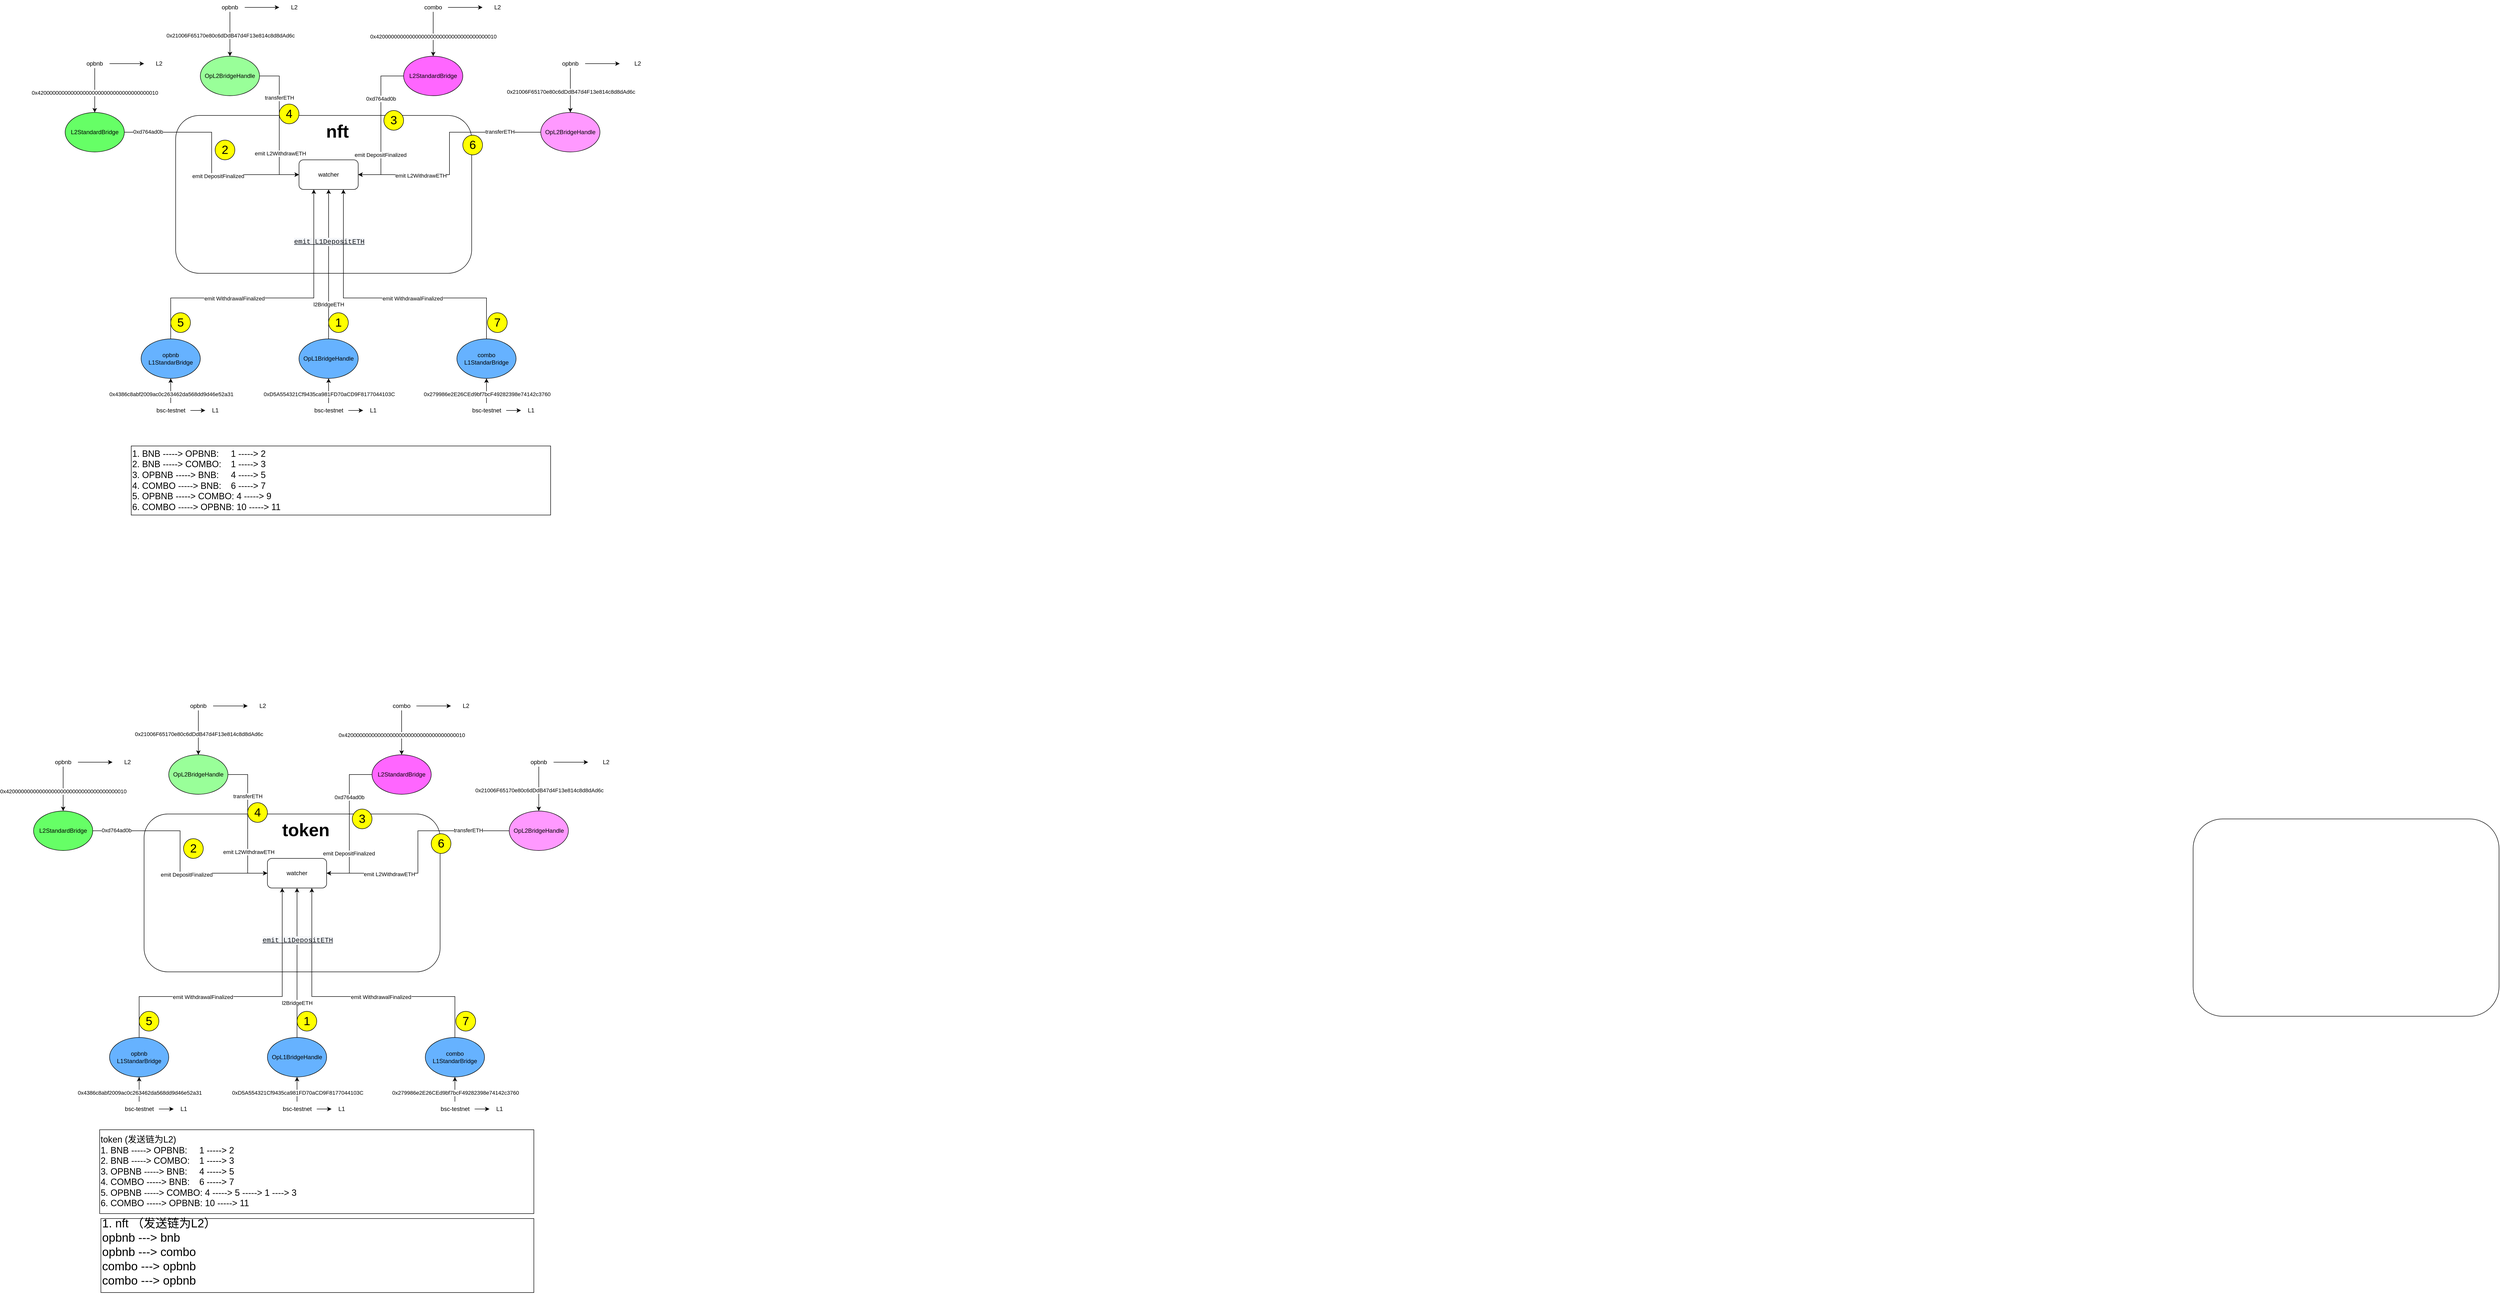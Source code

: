 <mxfile version="21.6.5" type="github">
  <diagram name="第 1 页" id="f3eELwjGRMlKZKbWPv26">
    <mxGraphModel dx="2545" dy="3239" grid="1" gridSize="10" guides="1" tooltips="1" connect="1" arrows="1" fold="1" page="1" pageScale="1" pageWidth="827" pageHeight="1169" math="0" shadow="0">
      <root>
        <mxCell id="0" />
        <mxCell id="1" parent="0" />
        <mxCell id="pk-ojsBTlAtSfRIy_kHM-14" value="" style="rounded=1;whiteSpace=wrap;html=1;" vertex="1" parent="1">
          <mxGeometry x="90" y="160" width="600" height="320" as="geometry" />
        </mxCell>
        <mxCell id="OqEn6Bp5OOVwul3_3c2a-1" value="" style="rounded=1;whiteSpace=wrap;html=1;" parent="1" vertex="1">
          <mxGeometry x="4243" y="170" width="620" height="400" as="geometry" />
        </mxCell>
        <mxCell id="OqEn6Bp5OOVwul3_3c2a-2" value="&lt;b&gt;&lt;font style=&quot;font-size: 36px;&quot;&gt;token&lt;/font&gt;&lt;/b&gt;" style="text;strokeColor=none;align=center;fillColor=none;html=1;verticalAlign=middle;whiteSpace=wrap;rounded=0;" parent="1" vertex="1">
          <mxGeometry x="350" y="177" width="136" height="30" as="geometry" />
        </mxCell>
        <mxCell id="zGB-KyBMR6gN5TqXfp-W-48" style="edgeStyle=orthogonalEdgeStyle;rounded=0;orthogonalLoop=1;jettySize=auto;html=1;exitX=1;exitY=0.5;exitDx=0;exitDy=0;entryX=0;entryY=0.5;entryDx=0;entryDy=0;" parent="1" source="zGB-KyBMR6gN5TqXfp-W-41" target="OqEn6Bp5OOVwul3_3c2a-4" edge="1">
          <mxGeometry relative="1" as="geometry" />
        </mxCell>
        <mxCell id="zGB-KyBMR6gN5TqXfp-W-49" value="0xd764ad0b" style="edgeLabel;html=1;align=center;verticalAlign=middle;resizable=0;points=[];" parent="zGB-KyBMR6gN5TqXfp-W-48" vertex="1" connectable="0">
          <mxGeometry x="-0.783" y="1" relative="1" as="geometry">
            <mxPoint as="offset" />
          </mxGeometry>
        </mxCell>
        <mxCell id="zGB-KyBMR6gN5TqXfp-W-50" value="emit DepositFinalized" style="edgeLabel;html=1;align=center;verticalAlign=middle;resizable=0;points=[];" parent="zGB-KyBMR6gN5TqXfp-W-48" vertex="1" connectable="0">
          <mxGeometry x="0.254" y="-3" relative="1" as="geometry">
            <mxPoint as="offset" />
          </mxGeometry>
        </mxCell>
        <mxCell id="OqEn6Bp5OOVwul3_3c2a-4" value="watcher" style="rounded=1;whiteSpace=wrap;html=1;" parent="1" vertex="1">
          <mxGeometry x="340" y="250" width="120" height="60" as="geometry" />
        </mxCell>
        <mxCell id="OqEn6Bp5OOVwul3_3c2a-11" style="edgeStyle=orthogonalEdgeStyle;rounded=0;orthogonalLoop=1;jettySize=auto;html=1;entryX=0;entryY=0.5;entryDx=0;entryDy=0;" parent="1" source="OqEn6Bp5OOVwul3_3c2a-5" target="OqEn6Bp5OOVwul3_3c2a-4" edge="1">
          <mxGeometry relative="1" as="geometry" />
        </mxCell>
        <mxCell id="OqEn6Bp5OOVwul3_3c2a-12" value="transferETH" style="edgeLabel;html=1;align=center;verticalAlign=middle;resizable=0;points=[];" parent="OqEn6Bp5OOVwul3_3c2a-11" vertex="1" connectable="0">
          <mxGeometry x="-0.402" relative="1" as="geometry">
            <mxPoint as="offset" />
          </mxGeometry>
        </mxCell>
        <mxCell id="OqEn6Bp5OOVwul3_3c2a-13" value="emit L2WithdrawETH" style="edgeLabel;html=1;align=center;verticalAlign=middle;resizable=0;points=[];" parent="OqEn6Bp5OOVwul3_3c2a-11" vertex="1" connectable="0">
          <mxGeometry x="0.402" y="2" relative="1" as="geometry">
            <mxPoint as="offset" />
          </mxGeometry>
        </mxCell>
        <mxCell id="OqEn6Bp5OOVwul3_3c2a-5" value="OpL2BridgeHandle" style="ellipse;whiteSpace=wrap;html=1;fillColor=#99FF99;" parent="1" vertex="1">
          <mxGeometry x="140" y="40" width="120" height="80" as="geometry" />
        </mxCell>
        <mxCell id="OqEn6Bp5OOVwul3_3c2a-6" value="" style="endArrow=classic;html=1;rounded=0;entryX=0.5;entryY=0;entryDx=0;entryDy=0;" parent="1" target="OqEn6Bp5OOVwul3_3c2a-5" edge="1">
          <mxGeometry width="50" height="50" relative="1" as="geometry">
            <mxPoint x="200" y="-50" as="sourcePoint" />
            <mxPoint x="220" y="-30" as="targetPoint" />
          </mxGeometry>
        </mxCell>
        <mxCell id="OqEn6Bp5OOVwul3_3c2a-8" value="0x21006F65170e80c6dDdB47d4F13e814c8d8dAd6c" style="edgeLabel;html=1;align=center;verticalAlign=middle;resizable=0;points=[];" parent="OqEn6Bp5OOVwul3_3c2a-6" vertex="1" connectable="0">
          <mxGeometry x="0.067" y="1" relative="1" as="geometry">
            <mxPoint as="offset" />
          </mxGeometry>
        </mxCell>
        <mxCell id="OqEn6Bp5OOVwul3_3c2a-14" style="edgeStyle=orthogonalEdgeStyle;rounded=0;orthogonalLoop=1;jettySize=auto;html=1;" parent="1" source="OqEn6Bp5OOVwul3_3c2a-7" edge="1">
          <mxGeometry relative="1" as="geometry">
            <mxPoint x="300" y="-59" as="targetPoint" />
          </mxGeometry>
        </mxCell>
        <mxCell id="OqEn6Bp5OOVwul3_3c2a-7" value="opbnb" style="text;strokeColor=none;align=center;fillColor=none;html=1;verticalAlign=middle;whiteSpace=wrap;rounded=0;" parent="1" vertex="1">
          <mxGeometry x="170" y="-74" width="60" height="30" as="geometry" />
        </mxCell>
        <mxCell id="OqEn6Bp5OOVwul3_3c2a-15" value="L2" style="text;html=1;align=center;verticalAlign=middle;resizable=0;points=[];autosize=1;strokeColor=none;fillColor=none;" parent="1" vertex="1">
          <mxGeometry x="310" y="-74" width="40" height="30" as="geometry" />
        </mxCell>
        <mxCell id="zGB-KyBMR6gN5TqXfp-W-7" value="L1" style="text;html=1;align=center;verticalAlign=middle;resizable=0;points=[];autosize=1;strokeColor=none;fillColor=none;" parent="1" vertex="1">
          <mxGeometry x="470" y="743" width="40" height="30" as="geometry" />
        </mxCell>
        <mxCell id="zGB-KyBMR6gN5TqXfp-W-18" style="edgeStyle=orthogonalEdgeStyle;rounded=0;orthogonalLoop=1;jettySize=auto;html=1;" parent="1" source="zGB-KyBMR6gN5TqXfp-W-10" target="OqEn6Bp5OOVwul3_3c2a-4" edge="1">
          <mxGeometry relative="1" as="geometry">
            <mxPoint x="400" y="513" as="targetPoint" />
          </mxGeometry>
        </mxCell>
        <mxCell id="zGB-KyBMR6gN5TqXfp-W-19" value="l2BridgeETH" style="edgeLabel;html=1;align=center;verticalAlign=middle;resizable=0;points=[];" parent="zGB-KyBMR6gN5TqXfp-W-18" vertex="1" connectable="0">
          <mxGeometry x="-0.53" relative="1" as="geometry">
            <mxPoint y="1" as="offset" />
          </mxGeometry>
        </mxCell>
        <mxCell id="zGB-KyBMR6gN5TqXfp-W-20" value="&lt;a style=&quot;box-sizing: border-box; color: rgb(18, 22, 28); background-color: rgba(231, 234, 243, 0.4); font-size: 14px; text-align: left; cursor: pointer; font-family: SFMono-Regular, Menlo, Monaco, Consolas, &amp;quot;Liberation Mono&amp;quot;, &amp;quot;Courier New&amp;quot;, monospace !important;&quot; data-target=&quot;#demo1&quot; data-toggle=&quot;collapse&quot; class=&quot;accordion-toggle text-monospace&quot;&gt;emit L1DepositETH&lt;/a&gt;" style="edgeLabel;html=1;align=center;verticalAlign=middle;resizable=0;points=[];" parent="zGB-KyBMR6gN5TqXfp-W-18" vertex="1" connectable="0">
          <mxGeometry x="0.3" y="-1" relative="1" as="geometry">
            <mxPoint as="offset" />
          </mxGeometry>
        </mxCell>
        <mxCell id="zGB-KyBMR6gN5TqXfp-W-10" value="OpL1BridgeHandle" style="ellipse;whiteSpace=wrap;html=1;fillColor=#66B2FF;" parent="1" vertex="1">
          <mxGeometry x="340" y="613" width="120" height="80" as="geometry" />
        </mxCell>
        <mxCell id="zGB-KyBMR6gN5TqXfp-W-15" style="edgeStyle=orthogonalEdgeStyle;rounded=0;orthogonalLoop=1;jettySize=auto;html=1;" parent="1" source="zGB-KyBMR6gN5TqXfp-W-14" target="zGB-KyBMR6gN5TqXfp-W-10" edge="1">
          <mxGeometry relative="1" as="geometry" />
        </mxCell>
        <mxCell id="zGB-KyBMR6gN5TqXfp-W-17" value="0xD5A554321Cf9435ca981FD70aCD9F8177044103C" style="edgeLabel;html=1;align=center;verticalAlign=middle;resizable=0;points=[];" parent="zGB-KyBMR6gN5TqXfp-W-15" vertex="1" connectable="0">
          <mxGeometry x="-0.22" y="-1" relative="1" as="geometry">
            <mxPoint y="1" as="offset" />
          </mxGeometry>
        </mxCell>
        <mxCell id="zGB-KyBMR6gN5TqXfp-W-16" style="edgeStyle=orthogonalEdgeStyle;rounded=0;orthogonalLoop=1;jettySize=auto;html=1;" parent="1" source="zGB-KyBMR6gN5TqXfp-W-14" target="zGB-KyBMR6gN5TqXfp-W-7" edge="1">
          <mxGeometry relative="1" as="geometry" />
        </mxCell>
        <mxCell id="zGB-KyBMR6gN5TqXfp-W-14" value="bsc-testnet" style="text;html=1;align=center;verticalAlign=middle;resizable=0;points=[];autosize=1;strokeColor=none;fillColor=none;" parent="1" vertex="1">
          <mxGeometry x="360" y="743" width="80" height="30" as="geometry" />
        </mxCell>
        <mxCell id="zGB-KyBMR6gN5TqXfp-W-29" style="edgeStyle=orthogonalEdgeStyle;rounded=0;orthogonalLoop=1;jettySize=auto;html=1;entryX=1;entryY=0.5;entryDx=0;entryDy=0;" parent="1" source="zGB-KyBMR6gN5TqXfp-W-22" target="OqEn6Bp5OOVwul3_3c2a-4" edge="1">
          <mxGeometry relative="1" as="geometry" />
        </mxCell>
        <mxCell id="zGB-KyBMR6gN5TqXfp-W-30" value="0xd764ad0b" style="edgeLabel;html=1;align=center;verticalAlign=middle;resizable=0;points=[];" parent="zGB-KyBMR6gN5TqXfp-W-29" vertex="1" connectable="0">
          <mxGeometry x="-0.37" relative="1" as="geometry">
            <mxPoint as="offset" />
          </mxGeometry>
        </mxCell>
        <mxCell id="zGB-KyBMR6gN5TqXfp-W-31" value="&lt;div style=&quot;background-color: rgb(43, 43, 43); color: rgb(169, 183, 198); font-family: &amp;quot;JetBrains Mono&amp;quot;, monospace; font-size: 9.8pt;&quot;&gt;&lt;br&gt;&lt;/div&gt;" style="edgeLabel;html=1;align=center;verticalAlign=middle;resizable=0;points=[];" parent="zGB-KyBMR6gN5TqXfp-W-29" vertex="1" connectable="0">
          <mxGeometry x="0.397" y="1" relative="1" as="geometry">
            <mxPoint as="offset" />
          </mxGeometry>
        </mxCell>
        <mxCell id="zGB-KyBMR6gN5TqXfp-W-32" value="emit DepositFinalized" style="edgeLabel;html=1;align=center;verticalAlign=middle;resizable=0;points=[];" parent="zGB-KyBMR6gN5TqXfp-W-29" vertex="1" connectable="0">
          <mxGeometry x="0.411" y="-1" relative="1" as="geometry">
            <mxPoint as="offset" />
          </mxGeometry>
        </mxCell>
        <mxCell id="zGB-KyBMR6gN5TqXfp-W-22" value="L2StandardBridge" style="ellipse;whiteSpace=wrap;html=1;fillColor=#FF66FF;" parent="1" vertex="1">
          <mxGeometry x="552" y="40" width="120" height="80" as="geometry" />
        </mxCell>
        <mxCell id="zGB-KyBMR6gN5TqXfp-W-23" value="" style="endArrow=classic;html=1;rounded=0;entryX=0.5;entryY=0;entryDx=0;entryDy=0;" parent="1" target="zGB-KyBMR6gN5TqXfp-W-22" edge="1">
          <mxGeometry width="50" height="50" relative="1" as="geometry">
            <mxPoint x="612" y="-50" as="sourcePoint" />
            <mxPoint x="632" y="-30" as="targetPoint" />
          </mxGeometry>
        </mxCell>
        <mxCell id="zGB-KyBMR6gN5TqXfp-W-24" value="&lt;div style=&quot;background-color: rgb(43, 43, 43); font-size: 9.8pt; font-family: &amp;quot;JetBrains Mono&amp;quot;, monospace; color: rgb(169, 183, 198);&quot;&gt;&lt;br&gt;&lt;/div&gt;" style="edgeLabel;html=1;align=center;verticalAlign=middle;resizable=0;points=[];" parent="zGB-KyBMR6gN5TqXfp-W-23" vertex="1" connectable="0">
          <mxGeometry x="0.067" y="1" relative="1" as="geometry">
            <mxPoint as="offset" />
          </mxGeometry>
        </mxCell>
        <mxCell id="zGB-KyBMR6gN5TqXfp-W-28" value="0x4200000000000000000000000000000000000010" style="edgeLabel;html=1;align=center;verticalAlign=middle;resizable=0;points=[];" parent="zGB-KyBMR6gN5TqXfp-W-23" vertex="1" connectable="0">
          <mxGeometry x="-0.156" relative="1" as="geometry">
            <mxPoint y="12" as="offset" />
          </mxGeometry>
        </mxCell>
        <mxCell id="zGB-KyBMR6gN5TqXfp-W-25" style="edgeStyle=orthogonalEdgeStyle;rounded=0;orthogonalLoop=1;jettySize=auto;html=1;" parent="1" source="zGB-KyBMR6gN5TqXfp-W-26" edge="1">
          <mxGeometry relative="1" as="geometry">
            <mxPoint x="712" y="-59" as="targetPoint" />
          </mxGeometry>
        </mxCell>
        <mxCell id="zGB-KyBMR6gN5TqXfp-W-26" value="combo" style="text;strokeColor=none;align=center;fillColor=none;html=1;verticalAlign=middle;whiteSpace=wrap;rounded=0;" parent="1" vertex="1">
          <mxGeometry x="582" y="-74" width="60" height="30" as="geometry" />
        </mxCell>
        <mxCell id="zGB-KyBMR6gN5TqXfp-W-27" value="L2" style="text;html=1;align=center;verticalAlign=middle;resizable=0;points=[];autosize=1;strokeColor=none;fillColor=none;" parent="1" vertex="1">
          <mxGeometry x="722" y="-74" width="40" height="30" as="geometry" />
        </mxCell>
        <mxCell id="zGB-KyBMR6gN5TqXfp-W-41" value="L2StandardBridge" style="ellipse;whiteSpace=wrap;html=1;fillColor=#66FF66;" parent="1" vertex="1">
          <mxGeometry x="-134" y="154" width="120" height="80" as="geometry" />
        </mxCell>
        <mxCell id="zGB-KyBMR6gN5TqXfp-W-42" value="" style="endArrow=classic;html=1;rounded=0;entryX=0.5;entryY=0;entryDx=0;entryDy=0;" parent="1" target="zGB-KyBMR6gN5TqXfp-W-41" edge="1">
          <mxGeometry width="50" height="50" relative="1" as="geometry">
            <mxPoint x="-74" y="64" as="sourcePoint" />
            <mxPoint x="-54" y="84" as="targetPoint" />
          </mxGeometry>
        </mxCell>
        <mxCell id="zGB-KyBMR6gN5TqXfp-W-43" value="&lt;div style=&quot;background-color: rgb(43, 43, 43); font-size: 9.8pt; font-family: &amp;quot;JetBrains Mono&amp;quot;, monospace; color: rgb(169, 183, 198);&quot;&gt;&lt;br&gt;&lt;/div&gt;" style="edgeLabel;html=1;align=center;verticalAlign=middle;resizable=0;points=[];" parent="zGB-KyBMR6gN5TqXfp-W-42" vertex="1" connectable="0">
          <mxGeometry x="0.067" y="1" relative="1" as="geometry">
            <mxPoint as="offset" />
          </mxGeometry>
        </mxCell>
        <mxCell id="zGB-KyBMR6gN5TqXfp-W-44" value="0x4200000000000000000000000000000000000010" style="edgeLabel;html=1;align=center;verticalAlign=middle;resizable=0;points=[];" parent="zGB-KyBMR6gN5TqXfp-W-42" vertex="1" connectable="0">
          <mxGeometry x="-0.156" relative="1" as="geometry">
            <mxPoint y="12" as="offset" />
          </mxGeometry>
        </mxCell>
        <mxCell id="zGB-KyBMR6gN5TqXfp-W-45" style="edgeStyle=orthogonalEdgeStyle;rounded=0;orthogonalLoop=1;jettySize=auto;html=1;" parent="1" source="zGB-KyBMR6gN5TqXfp-W-46" edge="1">
          <mxGeometry relative="1" as="geometry">
            <mxPoint x="26" y="55" as="targetPoint" />
          </mxGeometry>
        </mxCell>
        <mxCell id="zGB-KyBMR6gN5TqXfp-W-46" value="opbnb" style="text;strokeColor=none;align=center;fillColor=none;html=1;verticalAlign=middle;whiteSpace=wrap;rounded=0;" parent="1" vertex="1">
          <mxGeometry x="-104" y="40" width="60" height="30" as="geometry" />
        </mxCell>
        <mxCell id="zGB-KyBMR6gN5TqXfp-W-47" value="L2" style="text;html=1;align=center;verticalAlign=middle;resizable=0;points=[];autosize=1;strokeColor=none;fillColor=none;" parent="1" vertex="1">
          <mxGeometry x="36" y="40" width="40" height="30" as="geometry" />
        </mxCell>
        <mxCell id="pk-ojsBTlAtSfRIy_kHM-1" value="L1" style="text;html=1;align=center;verticalAlign=middle;resizable=0;points=[];autosize=1;strokeColor=none;fillColor=none;" vertex="1" parent="1">
          <mxGeometry x="150" y="743" width="40" height="30" as="geometry" />
        </mxCell>
        <mxCell id="pk-ojsBTlAtSfRIy_kHM-15" style="edgeStyle=orthogonalEdgeStyle;rounded=0;orthogonalLoop=1;jettySize=auto;html=1;entryX=0.25;entryY=1;entryDx=0;entryDy=0;" edge="1" parent="1" source="pk-ojsBTlAtSfRIy_kHM-2" target="OqEn6Bp5OOVwul3_3c2a-4">
          <mxGeometry relative="1" as="geometry">
            <Array as="points">
              <mxPoint x="80" y="530" />
              <mxPoint x="370" y="530" />
            </Array>
          </mxGeometry>
        </mxCell>
        <mxCell id="pk-ojsBTlAtSfRIy_kHM-16" value="&lt;div style=&quot;background-color: rgb(43, 43, 43);&quot;&gt;&lt;br&gt;&lt;/div&gt;" style="edgeLabel;html=1;align=center;verticalAlign=middle;resizable=0;points=[];" vertex="1" connectable="0" parent="pk-ojsBTlAtSfRIy_kHM-15">
          <mxGeometry x="-0.366" relative="1" as="geometry">
            <mxPoint as="offset" />
          </mxGeometry>
        </mxCell>
        <mxCell id="pk-ojsBTlAtSfRIy_kHM-17" value="emit WithdrawalFinalized" style="edgeLabel;html=1;align=center;verticalAlign=middle;resizable=0;points=[];" vertex="1" connectable="0" parent="pk-ojsBTlAtSfRIy_kHM-15">
          <mxGeometry x="-0.287" y="-1" relative="1" as="geometry">
            <mxPoint as="offset" />
          </mxGeometry>
        </mxCell>
        <mxCell id="pk-ojsBTlAtSfRIy_kHM-2" value="opbnb&lt;br&gt;L1StandarBridge" style="ellipse;whiteSpace=wrap;html=1;fillColor=#66B2FF;" vertex="1" parent="1">
          <mxGeometry x="20" y="613" width="120" height="80" as="geometry" />
        </mxCell>
        <mxCell id="pk-ojsBTlAtSfRIy_kHM-3" style="edgeStyle=orthogonalEdgeStyle;rounded=0;orthogonalLoop=1;jettySize=auto;html=1;" edge="1" parent="1" source="pk-ojsBTlAtSfRIy_kHM-6" target="pk-ojsBTlAtSfRIy_kHM-2">
          <mxGeometry relative="1" as="geometry" />
        </mxCell>
        <mxCell id="pk-ojsBTlAtSfRIy_kHM-4" value="0x4386c8abf2009ac0c263462da568dd9d46e52a31" style="edgeLabel;html=1;align=center;verticalAlign=middle;resizable=0;points=[];" vertex="1" connectable="0" parent="pk-ojsBTlAtSfRIy_kHM-3">
          <mxGeometry x="-0.22" y="-1" relative="1" as="geometry">
            <mxPoint y="1" as="offset" />
          </mxGeometry>
        </mxCell>
        <mxCell id="pk-ojsBTlAtSfRIy_kHM-5" style="edgeStyle=orthogonalEdgeStyle;rounded=0;orthogonalLoop=1;jettySize=auto;html=1;" edge="1" parent="1" source="pk-ojsBTlAtSfRIy_kHM-6" target="pk-ojsBTlAtSfRIy_kHM-1">
          <mxGeometry relative="1" as="geometry" />
        </mxCell>
        <mxCell id="pk-ojsBTlAtSfRIy_kHM-6" value="bsc-testnet" style="text;html=1;align=center;verticalAlign=middle;resizable=0;points=[];autosize=1;strokeColor=none;fillColor=none;" vertex="1" parent="1">
          <mxGeometry x="40" y="743" width="80" height="30" as="geometry" />
        </mxCell>
        <mxCell id="pk-ojsBTlAtSfRIy_kHM-7" value="L1" style="text;html=1;align=center;verticalAlign=middle;resizable=0;points=[];autosize=1;strokeColor=none;fillColor=none;" vertex="1" parent="1">
          <mxGeometry x="790" y="743" width="40" height="30" as="geometry" />
        </mxCell>
        <mxCell id="pk-ojsBTlAtSfRIy_kHM-18" style="edgeStyle=orthogonalEdgeStyle;rounded=0;orthogonalLoop=1;jettySize=auto;html=1;entryX=0.75;entryY=1;entryDx=0;entryDy=0;" edge="1" parent="1" source="pk-ojsBTlAtSfRIy_kHM-8" target="OqEn6Bp5OOVwul3_3c2a-4">
          <mxGeometry relative="1" as="geometry">
            <Array as="points">
              <mxPoint x="720" y="530" />
              <mxPoint x="430" y="530" />
            </Array>
          </mxGeometry>
        </mxCell>
        <mxCell id="pk-ojsBTlAtSfRIy_kHM-19" value="emit WithdrawalFinalized" style="edgeLabel;html=1;align=center;verticalAlign=middle;resizable=0;points=[];" vertex="1" connectable="0" parent="pk-ojsBTlAtSfRIy_kHM-18">
          <mxGeometry x="-0.213" y="1" relative="1" as="geometry">
            <mxPoint as="offset" />
          </mxGeometry>
        </mxCell>
        <mxCell id="pk-ojsBTlAtSfRIy_kHM-8" value="combo&lt;br&gt;L1StandarBridge" style="ellipse;whiteSpace=wrap;html=1;fillColor=#66B2FF;" vertex="1" parent="1">
          <mxGeometry x="660" y="613" width="120" height="80" as="geometry" />
        </mxCell>
        <mxCell id="pk-ojsBTlAtSfRIy_kHM-9" style="edgeStyle=orthogonalEdgeStyle;rounded=0;orthogonalLoop=1;jettySize=auto;html=1;" edge="1" parent="1" source="pk-ojsBTlAtSfRIy_kHM-12" target="pk-ojsBTlAtSfRIy_kHM-8">
          <mxGeometry relative="1" as="geometry" />
        </mxCell>
        <mxCell id="pk-ojsBTlAtSfRIy_kHM-10" value="0x279986e2E26CEd9bf7bcF49282398e74142c3760" style="edgeLabel;html=1;align=center;verticalAlign=middle;resizable=0;points=[];" vertex="1" connectable="0" parent="pk-ojsBTlAtSfRIy_kHM-9">
          <mxGeometry x="-0.22" y="-1" relative="1" as="geometry">
            <mxPoint y="1" as="offset" />
          </mxGeometry>
        </mxCell>
        <mxCell id="pk-ojsBTlAtSfRIy_kHM-11" style="edgeStyle=orthogonalEdgeStyle;rounded=0;orthogonalLoop=1;jettySize=auto;html=1;" edge="1" parent="1" source="pk-ojsBTlAtSfRIy_kHM-12" target="pk-ojsBTlAtSfRIy_kHM-7">
          <mxGeometry relative="1" as="geometry" />
        </mxCell>
        <mxCell id="pk-ojsBTlAtSfRIy_kHM-12" value="bsc-testnet" style="text;html=1;align=center;verticalAlign=middle;resizable=0;points=[];autosize=1;strokeColor=none;fillColor=none;" vertex="1" parent="1">
          <mxGeometry x="680" y="743" width="80" height="30" as="geometry" />
        </mxCell>
        <mxCell id="pk-ojsBTlAtSfRIy_kHM-30" style="edgeStyle=orthogonalEdgeStyle;rounded=0;orthogonalLoop=1;jettySize=auto;html=1;exitX=0;exitY=0.5;exitDx=0;exitDy=0;entryX=1;entryY=0.5;entryDx=0;entryDy=0;" edge="1" parent="1" source="pk-ojsBTlAtSfRIy_kHM-21" target="OqEn6Bp5OOVwul3_3c2a-4">
          <mxGeometry relative="1" as="geometry" />
        </mxCell>
        <mxCell id="pk-ojsBTlAtSfRIy_kHM-31" value="transferETH" style="edgeLabel;html=1;align=center;verticalAlign=middle;resizable=0;points=[];" vertex="1" connectable="0" parent="pk-ojsBTlAtSfRIy_kHM-30">
          <mxGeometry x="-0.637" y="-1" relative="1" as="geometry">
            <mxPoint as="offset" />
          </mxGeometry>
        </mxCell>
        <mxCell id="pk-ojsBTlAtSfRIy_kHM-33" value="emit L2WithdrawETH" style="edgeLabel;html=1;align=center;verticalAlign=middle;resizable=0;points=[];" vertex="1" connectable="0" parent="pk-ojsBTlAtSfRIy_kHM-30">
          <mxGeometry x="0.442" y="2" relative="1" as="geometry">
            <mxPoint as="offset" />
          </mxGeometry>
        </mxCell>
        <mxCell id="pk-ojsBTlAtSfRIy_kHM-21" value="OpL2BridgeHandle" style="ellipse;whiteSpace=wrap;html=1;fillColor=#FF99FF;" vertex="1" parent="1">
          <mxGeometry x="830" y="154" width="120" height="80" as="geometry" />
        </mxCell>
        <mxCell id="pk-ojsBTlAtSfRIy_kHM-22" value="" style="endArrow=classic;html=1;rounded=0;entryX=0.5;entryY=0;entryDx=0;entryDy=0;" edge="1" parent="1" target="pk-ojsBTlAtSfRIy_kHM-21">
          <mxGeometry width="50" height="50" relative="1" as="geometry">
            <mxPoint x="890" y="64" as="sourcePoint" />
            <mxPoint x="910" y="84" as="targetPoint" />
          </mxGeometry>
        </mxCell>
        <mxCell id="pk-ojsBTlAtSfRIy_kHM-23" value="0x21006F65170e80c6dDdB47d4F13e814c8d8dAd6c" style="edgeLabel;html=1;align=center;verticalAlign=middle;resizable=0;points=[];" vertex="1" connectable="0" parent="pk-ojsBTlAtSfRIy_kHM-22">
          <mxGeometry x="0.067" y="1" relative="1" as="geometry">
            <mxPoint as="offset" />
          </mxGeometry>
        </mxCell>
        <mxCell id="pk-ojsBTlAtSfRIy_kHM-24" style="edgeStyle=orthogonalEdgeStyle;rounded=0;orthogonalLoop=1;jettySize=auto;html=1;" edge="1" parent="1" source="pk-ojsBTlAtSfRIy_kHM-25">
          <mxGeometry relative="1" as="geometry">
            <mxPoint x="990" y="55" as="targetPoint" />
          </mxGeometry>
        </mxCell>
        <mxCell id="pk-ojsBTlAtSfRIy_kHM-25" value="opbnb" style="text;strokeColor=none;align=center;fillColor=none;html=1;verticalAlign=middle;whiteSpace=wrap;rounded=0;" vertex="1" parent="1">
          <mxGeometry x="860" y="40" width="60" height="30" as="geometry" />
        </mxCell>
        <mxCell id="pk-ojsBTlAtSfRIy_kHM-29" value="L2" style="text;html=1;align=center;verticalAlign=middle;resizable=0;points=[];autosize=1;strokeColor=none;fillColor=none;" vertex="1" parent="1">
          <mxGeometry x="1006" y="40" width="40" height="30" as="geometry" />
        </mxCell>
        <mxCell id="pk-ojsBTlAtSfRIy_kHM-34" value="&lt;font style=&quot;font-size: 18px;&quot;&gt;token (发送链为L2)&lt;br&gt;1. BNB -----&amp;gt; OPBNB:&lt;span style=&quot;white-space: pre;&quot;&gt;&#x9;&lt;/span&gt;1 -----&amp;gt; 2&amp;nbsp;&lt;br&gt;2. BNB -----&amp;gt; COMBO:&lt;span style=&quot;white-space: pre;&quot;&gt;&#x9;&lt;/span&gt;1 -----&amp;gt; 3&lt;br&gt;3. OPBNB -----&amp;gt; BNB:&lt;span style=&quot;white-space: pre;&quot;&gt;&#x9;&lt;/span&gt;4 -----&amp;gt; 5&lt;br&gt;4. COMBO -----&amp;gt; BNB:&lt;span style=&quot;white-space: pre;&quot;&gt;&#x9;&lt;/span&gt;6 -----&amp;gt; 7&lt;br&gt;5. OPBNB -----&amp;gt; COMBO: 4 -----&amp;gt; 5 -----&amp;gt; 1 ----&amp;gt; 3&lt;br&gt;6. COMBO -----&amp;gt; OPBNB: 10 -----&amp;gt; 11&lt;/font&gt;" style="whiteSpace=wrap;html=1;align=left;" vertex="1" parent="1">
          <mxGeometry y="800" width="880" height="170" as="geometry" />
        </mxCell>
        <mxCell id="pk-ojsBTlAtSfRIy_kHM-35" value="&lt;font style=&quot;font-size: 24px;&quot;&gt;1&lt;/font&gt;" style="ellipse;whiteSpace=wrap;html=1;aspect=fixed;fillColor=#FFFF00;" vertex="1" parent="1">
          <mxGeometry x="400" y="560" width="40" height="40" as="geometry" />
        </mxCell>
        <mxCell id="pk-ojsBTlAtSfRIy_kHM-36" value="&lt;font style=&quot;font-size: 24px;&quot;&gt;2&lt;/font&gt;" style="ellipse;whiteSpace=wrap;html=1;aspect=fixed;fillColor=#FFFF00;" vertex="1" parent="1">
          <mxGeometry x="170" y="210" width="40" height="40" as="geometry" />
        </mxCell>
        <mxCell id="pk-ojsBTlAtSfRIy_kHM-37" value="&lt;font style=&quot;font-size: 24px;&quot;&gt;3&lt;/font&gt;" style="ellipse;whiteSpace=wrap;html=1;aspect=fixed;fillColor=#FFFF00;" vertex="1" parent="1">
          <mxGeometry x="512" y="150" width="40" height="40" as="geometry" />
        </mxCell>
        <mxCell id="pk-ojsBTlAtSfRIy_kHM-38" value="&lt;span style=&quot;font-size: 24px;&quot;&gt;4&lt;/span&gt;" style="ellipse;whiteSpace=wrap;html=1;aspect=fixed;fillColor=#FFFF00;" vertex="1" parent="1">
          <mxGeometry x="300" y="137" width="40" height="40" as="geometry" />
        </mxCell>
        <mxCell id="pk-ojsBTlAtSfRIy_kHM-39" value="&lt;font style=&quot;font-size: 24px;&quot;&gt;5&lt;/font&gt;" style="ellipse;whiteSpace=wrap;html=1;aspect=fixed;fillColor=#FFFF00;" vertex="1" parent="1">
          <mxGeometry x="80" y="560" width="40" height="40" as="geometry" />
        </mxCell>
        <mxCell id="pk-ojsBTlAtSfRIy_kHM-40" value="&lt;font style=&quot;font-size: 24px;&quot;&gt;6&lt;/font&gt;" style="ellipse;whiteSpace=wrap;html=1;aspect=fixed;fillColor=#FFFF00;" vertex="1" parent="1">
          <mxGeometry x="672" y="200" width="40" height="40" as="geometry" />
        </mxCell>
        <mxCell id="pk-ojsBTlAtSfRIy_kHM-41" value="&lt;font style=&quot;font-size: 24px;&quot;&gt;7&lt;/font&gt;" style="ellipse;whiteSpace=wrap;html=1;aspect=fixed;fillColor=#FFFF00;" vertex="1" parent="1">
          <mxGeometry x="722" y="560" width="40" height="40" as="geometry" />
        </mxCell>
        <mxCell id="pk-ojsBTlAtSfRIy_kHM-42" value="" style="rounded=1;whiteSpace=wrap;html=1;" vertex="1" parent="1">
          <mxGeometry x="154" y="-1256" width="600" height="320" as="geometry" />
        </mxCell>
        <mxCell id="pk-ojsBTlAtSfRIy_kHM-43" value="&lt;span style=&quot;font-size: 36px;&quot;&gt;&lt;b&gt;nft&lt;/b&gt;&lt;/span&gt;" style="text;strokeColor=none;align=center;fillColor=none;html=1;verticalAlign=middle;whiteSpace=wrap;rounded=0;" vertex="1" parent="1">
          <mxGeometry x="414" y="-1239" width="136" height="30" as="geometry" />
        </mxCell>
        <mxCell id="pk-ojsBTlAtSfRIy_kHM-44" style="edgeStyle=orthogonalEdgeStyle;rounded=0;orthogonalLoop=1;jettySize=auto;html=1;exitX=1;exitY=0.5;exitDx=0;exitDy=0;entryX=0;entryY=0.5;entryDx=0;entryDy=0;" edge="1" parent="1" source="pk-ojsBTlAtSfRIy_kHM-77" target="pk-ojsBTlAtSfRIy_kHM-47">
          <mxGeometry relative="1" as="geometry" />
        </mxCell>
        <mxCell id="pk-ojsBTlAtSfRIy_kHM-45" value="0xd764ad0b" style="edgeLabel;html=1;align=center;verticalAlign=middle;resizable=0;points=[];" vertex="1" connectable="0" parent="pk-ojsBTlAtSfRIy_kHM-44">
          <mxGeometry x="-0.783" y="1" relative="1" as="geometry">
            <mxPoint as="offset" />
          </mxGeometry>
        </mxCell>
        <mxCell id="pk-ojsBTlAtSfRIy_kHM-46" value="emit DepositFinalized" style="edgeLabel;html=1;align=center;verticalAlign=middle;resizable=0;points=[];" vertex="1" connectable="0" parent="pk-ojsBTlAtSfRIy_kHM-44">
          <mxGeometry x="0.254" y="-3" relative="1" as="geometry">
            <mxPoint as="offset" />
          </mxGeometry>
        </mxCell>
        <mxCell id="pk-ojsBTlAtSfRIy_kHM-47" value="watcher" style="rounded=1;whiteSpace=wrap;html=1;" vertex="1" parent="1">
          <mxGeometry x="404" y="-1166" width="120" height="60" as="geometry" />
        </mxCell>
        <mxCell id="pk-ojsBTlAtSfRIy_kHM-48" style="edgeStyle=orthogonalEdgeStyle;rounded=0;orthogonalLoop=1;jettySize=auto;html=1;entryX=0;entryY=0.5;entryDx=0;entryDy=0;" edge="1" parent="1" source="pk-ojsBTlAtSfRIy_kHM-51" target="pk-ojsBTlAtSfRIy_kHM-47">
          <mxGeometry relative="1" as="geometry" />
        </mxCell>
        <mxCell id="pk-ojsBTlAtSfRIy_kHM-49" value="transferETH" style="edgeLabel;html=1;align=center;verticalAlign=middle;resizable=0;points=[];" vertex="1" connectable="0" parent="pk-ojsBTlAtSfRIy_kHM-48">
          <mxGeometry x="-0.402" relative="1" as="geometry">
            <mxPoint as="offset" />
          </mxGeometry>
        </mxCell>
        <mxCell id="pk-ojsBTlAtSfRIy_kHM-50" value="emit L2WithdrawETH" style="edgeLabel;html=1;align=center;verticalAlign=middle;resizable=0;points=[];" vertex="1" connectable="0" parent="pk-ojsBTlAtSfRIy_kHM-48">
          <mxGeometry x="0.402" y="2" relative="1" as="geometry">
            <mxPoint as="offset" />
          </mxGeometry>
        </mxCell>
        <mxCell id="pk-ojsBTlAtSfRIy_kHM-51" value="OpL2BridgeHandle" style="ellipse;whiteSpace=wrap;html=1;fillColor=#99FF99;" vertex="1" parent="1">
          <mxGeometry x="204" y="-1376" width="120" height="80" as="geometry" />
        </mxCell>
        <mxCell id="pk-ojsBTlAtSfRIy_kHM-52" value="" style="endArrow=classic;html=1;rounded=0;entryX=0.5;entryY=0;entryDx=0;entryDy=0;" edge="1" parent="1" target="pk-ojsBTlAtSfRIy_kHM-51">
          <mxGeometry width="50" height="50" relative="1" as="geometry">
            <mxPoint x="264" y="-1466" as="sourcePoint" />
            <mxPoint x="284" y="-1446" as="targetPoint" />
          </mxGeometry>
        </mxCell>
        <mxCell id="pk-ojsBTlAtSfRIy_kHM-53" value="0x21006F65170e80c6dDdB47d4F13e814c8d8dAd6c" style="edgeLabel;html=1;align=center;verticalAlign=middle;resizable=0;points=[];" vertex="1" connectable="0" parent="pk-ojsBTlAtSfRIy_kHM-52">
          <mxGeometry x="0.067" y="1" relative="1" as="geometry">
            <mxPoint as="offset" />
          </mxGeometry>
        </mxCell>
        <mxCell id="pk-ojsBTlAtSfRIy_kHM-54" style="edgeStyle=orthogonalEdgeStyle;rounded=0;orthogonalLoop=1;jettySize=auto;html=1;" edge="1" parent="1" source="pk-ojsBTlAtSfRIy_kHM-55">
          <mxGeometry relative="1" as="geometry">
            <mxPoint x="364" y="-1475" as="targetPoint" />
          </mxGeometry>
        </mxCell>
        <mxCell id="pk-ojsBTlAtSfRIy_kHM-55" value="opbnb" style="text;strokeColor=none;align=center;fillColor=none;html=1;verticalAlign=middle;whiteSpace=wrap;rounded=0;" vertex="1" parent="1">
          <mxGeometry x="234" y="-1490" width="60" height="30" as="geometry" />
        </mxCell>
        <mxCell id="pk-ojsBTlAtSfRIy_kHM-56" value="L2" style="text;html=1;align=center;verticalAlign=middle;resizable=0;points=[];autosize=1;strokeColor=none;fillColor=none;" vertex="1" parent="1">
          <mxGeometry x="374" y="-1490" width="40" height="30" as="geometry" />
        </mxCell>
        <mxCell id="pk-ojsBTlAtSfRIy_kHM-57" value="L1" style="text;html=1;align=center;verticalAlign=middle;resizable=0;points=[];autosize=1;strokeColor=none;fillColor=none;" vertex="1" parent="1">
          <mxGeometry x="534" y="-673" width="40" height="30" as="geometry" />
        </mxCell>
        <mxCell id="pk-ojsBTlAtSfRIy_kHM-58" style="edgeStyle=orthogonalEdgeStyle;rounded=0;orthogonalLoop=1;jettySize=auto;html=1;" edge="1" parent="1" source="pk-ojsBTlAtSfRIy_kHM-61" target="pk-ojsBTlAtSfRIy_kHM-47">
          <mxGeometry relative="1" as="geometry">
            <mxPoint x="464" y="-903" as="targetPoint" />
          </mxGeometry>
        </mxCell>
        <mxCell id="pk-ojsBTlAtSfRIy_kHM-59" value="l2BridgeETH" style="edgeLabel;html=1;align=center;verticalAlign=middle;resizable=0;points=[];" vertex="1" connectable="0" parent="pk-ojsBTlAtSfRIy_kHM-58">
          <mxGeometry x="-0.53" relative="1" as="geometry">
            <mxPoint y="1" as="offset" />
          </mxGeometry>
        </mxCell>
        <mxCell id="pk-ojsBTlAtSfRIy_kHM-60" value="&lt;a style=&quot;box-sizing: border-box; color: rgb(18, 22, 28); background-color: rgba(231, 234, 243, 0.4); font-size: 14px; text-align: left; cursor: pointer; font-family: SFMono-Regular, Menlo, Monaco, Consolas, &amp;quot;Liberation Mono&amp;quot;, &amp;quot;Courier New&amp;quot;, monospace !important;&quot; data-target=&quot;#demo1&quot; data-toggle=&quot;collapse&quot; class=&quot;accordion-toggle text-monospace&quot;&gt;emit L1DepositETH&lt;/a&gt;" style="edgeLabel;html=1;align=center;verticalAlign=middle;resizable=0;points=[];" vertex="1" connectable="0" parent="pk-ojsBTlAtSfRIy_kHM-58">
          <mxGeometry x="0.3" y="-1" relative="1" as="geometry">
            <mxPoint as="offset" />
          </mxGeometry>
        </mxCell>
        <mxCell id="pk-ojsBTlAtSfRIy_kHM-61" value="OpL1BridgeHandle" style="ellipse;whiteSpace=wrap;html=1;fillColor=#66B2FF;" vertex="1" parent="1">
          <mxGeometry x="404" y="-803" width="120" height="80" as="geometry" />
        </mxCell>
        <mxCell id="pk-ojsBTlAtSfRIy_kHM-62" style="edgeStyle=orthogonalEdgeStyle;rounded=0;orthogonalLoop=1;jettySize=auto;html=1;" edge="1" parent="1" source="pk-ojsBTlAtSfRIy_kHM-65" target="pk-ojsBTlAtSfRIy_kHM-61">
          <mxGeometry relative="1" as="geometry" />
        </mxCell>
        <mxCell id="pk-ojsBTlAtSfRIy_kHM-63" value="0xD5A554321Cf9435ca981FD70aCD9F8177044103C" style="edgeLabel;html=1;align=center;verticalAlign=middle;resizable=0;points=[];" vertex="1" connectable="0" parent="pk-ojsBTlAtSfRIy_kHM-62">
          <mxGeometry x="-0.22" y="-1" relative="1" as="geometry">
            <mxPoint y="1" as="offset" />
          </mxGeometry>
        </mxCell>
        <mxCell id="pk-ojsBTlAtSfRIy_kHM-64" style="edgeStyle=orthogonalEdgeStyle;rounded=0;orthogonalLoop=1;jettySize=auto;html=1;" edge="1" parent="1" source="pk-ojsBTlAtSfRIy_kHM-65" target="pk-ojsBTlAtSfRIy_kHM-57">
          <mxGeometry relative="1" as="geometry" />
        </mxCell>
        <mxCell id="pk-ojsBTlAtSfRIy_kHM-65" value="bsc-testnet" style="text;html=1;align=center;verticalAlign=middle;resizable=0;points=[];autosize=1;strokeColor=none;fillColor=none;" vertex="1" parent="1">
          <mxGeometry x="424" y="-673" width="80" height="30" as="geometry" />
        </mxCell>
        <mxCell id="pk-ojsBTlAtSfRIy_kHM-66" style="edgeStyle=orthogonalEdgeStyle;rounded=0;orthogonalLoop=1;jettySize=auto;html=1;entryX=1;entryY=0.5;entryDx=0;entryDy=0;" edge="1" parent="1" source="pk-ojsBTlAtSfRIy_kHM-70" target="pk-ojsBTlAtSfRIy_kHM-47">
          <mxGeometry relative="1" as="geometry" />
        </mxCell>
        <mxCell id="pk-ojsBTlAtSfRIy_kHM-67" value="0xd764ad0b" style="edgeLabel;html=1;align=center;verticalAlign=middle;resizable=0;points=[];" vertex="1" connectable="0" parent="pk-ojsBTlAtSfRIy_kHM-66">
          <mxGeometry x="-0.37" relative="1" as="geometry">
            <mxPoint as="offset" />
          </mxGeometry>
        </mxCell>
        <mxCell id="pk-ojsBTlAtSfRIy_kHM-68" value="&lt;div style=&quot;background-color: rgb(43, 43, 43); color: rgb(169, 183, 198); font-family: &amp;quot;JetBrains Mono&amp;quot;, monospace; font-size: 9.8pt;&quot;&gt;&lt;br&gt;&lt;/div&gt;" style="edgeLabel;html=1;align=center;verticalAlign=middle;resizable=0;points=[];" vertex="1" connectable="0" parent="pk-ojsBTlAtSfRIy_kHM-66">
          <mxGeometry x="0.397" y="1" relative="1" as="geometry">
            <mxPoint as="offset" />
          </mxGeometry>
        </mxCell>
        <mxCell id="pk-ojsBTlAtSfRIy_kHM-69" value="emit DepositFinalized" style="edgeLabel;html=1;align=center;verticalAlign=middle;resizable=0;points=[];" vertex="1" connectable="0" parent="pk-ojsBTlAtSfRIy_kHM-66">
          <mxGeometry x="0.411" y="-1" relative="1" as="geometry">
            <mxPoint as="offset" />
          </mxGeometry>
        </mxCell>
        <mxCell id="pk-ojsBTlAtSfRIy_kHM-70" value="L2StandardBridge" style="ellipse;whiteSpace=wrap;html=1;fillColor=#FF66FF;" vertex="1" parent="1">
          <mxGeometry x="616" y="-1376" width="120" height="80" as="geometry" />
        </mxCell>
        <mxCell id="pk-ojsBTlAtSfRIy_kHM-71" value="" style="endArrow=classic;html=1;rounded=0;entryX=0.5;entryY=0;entryDx=0;entryDy=0;" edge="1" parent="1" target="pk-ojsBTlAtSfRIy_kHM-70">
          <mxGeometry width="50" height="50" relative="1" as="geometry">
            <mxPoint x="676" y="-1466" as="sourcePoint" />
            <mxPoint x="696" y="-1446" as="targetPoint" />
          </mxGeometry>
        </mxCell>
        <mxCell id="pk-ojsBTlAtSfRIy_kHM-72" value="&lt;div style=&quot;background-color: rgb(43, 43, 43); font-size: 9.8pt; font-family: &amp;quot;JetBrains Mono&amp;quot;, monospace; color: rgb(169, 183, 198);&quot;&gt;&lt;br&gt;&lt;/div&gt;" style="edgeLabel;html=1;align=center;verticalAlign=middle;resizable=0;points=[];" vertex="1" connectable="0" parent="pk-ojsBTlAtSfRIy_kHM-71">
          <mxGeometry x="0.067" y="1" relative="1" as="geometry">
            <mxPoint as="offset" />
          </mxGeometry>
        </mxCell>
        <mxCell id="pk-ojsBTlAtSfRIy_kHM-73" value="0x4200000000000000000000000000000000000010" style="edgeLabel;html=1;align=center;verticalAlign=middle;resizable=0;points=[];" vertex="1" connectable="0" parent="pk-ojsBTlAtSfRIy_kHM-71">
          <mxGeometry x="-0.156" relative="1" as="geometry">
            <mxPoint y="12" as="offset" />
          </mxGeometry>
        </mxCell>
        <mxCell id="pk-ojsBTlAtSfRIy_kHM-74" style="edgeStyle=orthogonalEdgeStyle;rounded=0;orthogonalLoop=1;jettySize=auto;html=1;" edge="1" parent="1" source="pk-ojsBTlAtSfRIy_kHM-75">
          <mxGeometry relative="1" as="geometry">
            <mxPoint x="776" y="-1475" as="targetPoint" />
          </mxGeometry>
        </mxCell>
        <mxCell id="pk-ojsBTlAtSfRIy_kHM-75" value="combo" style="text;strokeColor=none;align=center;fillColor=none;html=1;verticalAlign=middle;whiteSpace=wrap;rounded=0;" vertex="1" parent="1">
          <mxGeometry x="646" y="-1490" width="60" height="30" as="geometry" />
        </mxCell>
        <mxCell id="pk-ojsBTlAtSfRIy_kHM-76" value="L2" style="text;html=1;align=center;verticalAlign=middle;resizable=0;points=[];autosize=1;strokeColor=none;fillColor=none;" vertex="1" parent="1">
          <mxGeometry x="786" y="-1490" width="40" height="30" as="geometry" />
        </mxCell>
        <mxCell id="pk-ojsBTlAtSfRIy_kHM-77" value="L2StandardBridge" style="ellipse;whiteSpace=wrap;html=1;fillColor=#66FF66;" vertex="1" parent="1">
          <mxGeometry x="-70" y="-1262" width="120" height="80" as="geometry" />
        </mxCell>
        <mxCell id="pk-ojsBTlAtSfRIy_kHM-78" value="" style="endArrow=classic;html=1;rounded=0;entryX=0.5;entryY=0;entryDx=0;entryDy=0;" edge="1" parent="1" target="pk-ojsBTlAtSfRIy_kHM-77">
          <mxGeometry width="50" height="50" relative="1" as="geometry">
            <mxPoint x="-10" y="-1352" as="sourcePoint" />
            <mxPoint x="10" y="-1332" as="targetPoint" />
          </mxGeometry>
        </mxCell>
        <mxCell id="pk-ojsBTlAtSfRIy_kHM-79" value="&lt;div style=&quot;background-color: rgb(43, 43, 43); font-size: 9.8pt; font-family: &amp;quot;JetBrains Mono&amp;quot;, monospace; color: rgb(169, 183, 198);&quot;&gt;&lt;br&gt;&lt;/div&gt;" style="edgeLabel;html=1;align=center;verticalAlign=middle;resizable=0;points=[];" vertex="1" connectable="0" parent="pk-ojsBTlAtSfRIy_kHM-78">
          <mxGeometry x="0.067" y="1" relative="1" as="geometry">
            <mxPoint as="offset" />
          </mxGeometry>
        </mxCell>
        <mxCell id="pk-ojsBTlAtSfRIy_kHM-80" value="0x4200000000000000000000000000000000000010" style="edgeLabel;html=1;align=center;verticalAlign=middle;resizable=0;points=[];" vertex="1" connectable="0" parent="pk-ojsBTlAtSfRIy_kHM-78">
          <mxGeometry x="-0.156" relative="1" as="geometry">
            <mxPoint y="12" as="offset" />
          </mxGeometry>
        </mxCell>
        <mxCell id="pk-ojsBTlAtSfRIy_kHM-81" style="edgeStyle=orthogonalEdgeStyle;rounded=0;orthogonalLoop=1;jettySize=auto;html=1;" edge="1" parent="1" source="pk-ojsBTlAtSfRIy_kHM-82">
          <mxGeometry relative="1" as="geometry">
            <mxPoint x="90" y="-1361" as="targetPoint" />
          </mxGeometry>
        </mxCell>
        <mxCell id="pk-ojsBTlAtSfRIy_kHM-82" value="opbnb" style="text;strokeColor=none;align=center;fillColor=none;html=1;verticalAlign=middle;whiteSpace=wrap;rounded=0;" vertex="1" parent="1">
          <mxGeometry x="-40" y="-1376" width="60" height="30" as="geometry" />
        </mxCell>
        <mxCell id="pk-ojsBTlAtSfRIy_kHM-83" value="L2" style="text;html=1;align=center;verticalAlign=middle;resizable=0;points=[];autosize=1;strokeColor=none;fillColor=none;" vertex="1" parent="1">
          <mxGeometry x="100" y="-1376" width="40" height="30" as="geometry" />
        </mxCell>
        <mxCell id="pk-ojsBTlAtSfRIy_kHM-84" value="L1" style="text;html=1;align=center;verticalAlign=middle;resizable=0;points=[];autosize=1;strokeColor=none;fillColor=none;" vertex="1" parent="1">
          <mxGeometry x="214" y="-673" width="40" height="30" as="geometry" />
        </mxCell>
        <mxCell id="pk-ojsBTlAtSfRIy_kHM-85" style="edgeStyle=orthogonalEdgeStyle;rounded=0;orthogonalLoop=1;jettySize=auto;html=1;entryX=0.25;entryY=1;entryDx=0;entryDy=0;" edge="1" parent="1" source="pk-ojsBTlAtSfRIy_kHM-88" target="pk-ojsBTlAtSfRIy_kHM-47">
          <mxGeometry relative="1" as="geometry">
            <Array as="points">
              <mxPoint x="144" y="-886" />
              <mxPoint x="434" y="-886" />
            </Array>
          </mxGeometry>
        </mxCell>
        <mxCell id="pk-ojsBTlAtSfRIy_kHM-86" value="&lt;div style=&quot;background-color: rgb(43, 43, 43);&quot;&gt;&lt;br&gt;&lt;/div&gt;" style="edgeLabel;html=1;align=center;verticalAlign=middle;resizable=0;points=[];" vertex="1" connectable="0" parent="pk-ojsBTlAtSfRIy_kHM-85">
          <mxGeometry x="-0.366" relative="1" as="geometry">
            <mxPoint as="offset" />
          </mxGeometry>
        </mxCell>
        <mxCell id="pk-ojsBTlAtSfRIy_kHM-87" value="emit WithdrawalFinalized" style="edgeLabel;html=1;align=center;verticalAlign=middle;resizable=0;points=[];" vertex="1" connectable="0" parent="pk-ojsBTlAtSfRIy_kHM-85">
          <mxGeometry x="-0.287" y="-1" relative="1" as="geometry">
            <mxPoint as="offset" />
          </mxGeometry>
        </mxCell>
        <mxCell id="pk-ojsBTlAtSfRIy_kHM-88" value="opbnb&lt;br&gt;L1StandarBridge" style="ellipse;whiteSpace=wrap;html=1;fillColor=#66B2FF;" vertex="1" parent="1">
          <mxGeometry x="84" y="-803" width="120" height="80" as="geometry" />
        </mxCell>
        <mxCell id="pk-ojsBTlAtSfRIy_kHM-89" style="edgeStyle=orthogonalEdgeStyle;rounded=0;orthogonalLoop=1;jettySize=auto;html=1;" edge="1" parent="1" source="pk-ojsBTlAtSfRIy_kHM-92" target="pk-ojsBTlAtSfRIy_kHM-88">
          <mxGeometry relative="1" as="geometry" />
        </mxCell>
        <mxCell id="pk-ojsBTlAtSfRIy_kHM-90" value="0x4386c8abf2009ac0c263462da568dd9d46e52a31" style="edgeLabel;html=1;align=center;verticalAlign=middle;resizable=0;points=[];" vertex="1" connectable="0" parent="pk-ojsBTlAtSfRIy_kHM-89">
          <mxGeometry x="-0.22" y="-1" relative="1" as="geometry">
            <mxPoint y="1" as="offset" />
          </mxGeometry>
        </mxCell>
        <mxCell id="pk-ojsBTlAtSfRIy_kHM-91" style="edgeStyle=orthogonalEdgeStyle;rounded=0;orthogonalLoop=1;jettySize=auto;html=1;" edge="1" parent="1" source="pk-ojsBTlAtSfRIy_kHM-92" target="pk-ojsBTlAtSfRIy_kHM-84">
          <mxGeometry relative="1" as="geometry" />
        </mxCell>
        <mxCell id="pk-ojsBTlAtSfRIy_kHM-92" value="bsc-testnet" style="text;html=1;align=center;verticalAlign=middle;resizable=0;points=[];autosize=1;strokeColor=none;fillColor=none;" vertex="1" parent="1">
          <mxGeometry x="104" y="-673" width="80" height="30" as="geometry" />
        </mxCell>
        <mxCell id="pk-ojsBTlAtSfRIy_kHM-93" value="L1" style="text;html=1;align=center;verticalAlign=middle;resizable=0;points=[];autosize=1;strokeColor=none;fillColor=none;" vertex="1" parent="1">
          <mxGeometry x="854" y="-673" width="40" height="30" as="geometry" />
        </mxCell>
        <mxCell id="pk-ojsBTlAtSfRIy_kHM-94" style="edgeStyle=orthogonalEdgeStyle;rounded=0;orthogonalLoop=1;jettySize=auto;html=1;entryX=0.75;entryY=1;entryDx=0;entryDy=0;" edge="1" parent="1" source="pk-ojsBTlAtSfRIy_kHM-96" target="pk-ojsBTlAtSfRIy_kHM-47">
          <mxGeometry relative="1" as="geometry">
            <Array as="points">
              <mxPoint x="784" y="-886" />
              <mxPoint x="494" y="-886" />
            </Array>
          </mxGeometry>
        </mxCell>
        <mxCell id="pk-ojsBTlAtSfRIy_kHM-95" value="emit WithdrawalFinalized" style="edgeLabel;html=1;align=center;verticalAlign=middle;resizable=0;points=[];" vertex="1" connectable="0" parent="pk-ojsBTlAtSfRIy_kHM-94">
          <mxGeometry x="-0.213" y="1" relative="1" as="geometry">
            <mxPoint as="offset" />
          </mxGeometry>
        </mxCell>
        <mxCell id="pk-ojsBTlAtSfRIy_kHM-96" value="combo&lt;br&gt;L1StandarBridge" style="ellipse;whiteSpace=wrap;html=1;fillColor=#66B2FF;" vertex="1" parent="1">
          <mxGeometry x="724" y="-803" width="120" height="80" as="geometry" />
        </mxCell>
        <mxCell id="pk-ojsBTlAtSfRIy_kHM-97" style="edgeStyle=orthogonalEdgeStyle;rounded=0;orthogonalLoop=1;jettySize=auto;html=1;" edge="1" parent="1" source="pk-ojsBTlAtSfRIy_kHM-100" target="pk-ojsBTlAtSfRIy_kHM-96">
          <mxGeometry relative="1" as="geometry" />
        </mxCell>
        <mxCell id="pk-ojsBTlAtSfRIy_kHM-98" value="0x279986e2E26CEd9bf7bcF49282398e74142c3760" style="edgeLabel;html=1;align=center;verticalAlign=middle;resizable=0;points=[];" vertex="1" connectable="0" parent="pk-ojsBTlAtSfRIy_kHM-97">
          <mxGeometry x="-0.22" y="-1" relative="1" as="geometry">
            <mxPoint y="1" as="offset" />
          </mxGeometry>
        </mxCell>
        <mxCell id="pk-ojsBTlAtSfRIy_kHM-99" style="edgeStyle=orthogonalEdgeStyle;rounded=0;orthogonalLoop=1;jettySize=auto;html=1;" edge="1" parent="1" source="pk-ojsBTlAtSfRIy_kHM-100" target="pk-ojsBTlAtSfRIy_kHM-93">
          <mxGeometry relative="1" as="geometry" />
        </mxCell>
        <mxCell id="pk-ojsBTlAtSfRIy_kHM-100" value="bsc-testnet" style="text;html=1;align=center;verticalAlign=middle;resizable=0;points=[];autosize=1;strokeColor=none;fillColor=none;" vertex="1" parent="1">
          <mxGeometry x="744" y="-673" width="80" height="30" as="geometry" />
        </mxCell>
        <mxCell id="pk-ojsBTlAtSfRIy_kHM-101" style="edgeStyle=orthogonalEdgeStyle;rounded=0;orthogonalLoop=1;jettySize=auto;html=1;exitX=0;exitY=0.5;exitDx=0;exitDy=0;entryX=1;entryY=0.5;entryDx=0;entryDy=0;" edge="1" parent="1" source="pk-ojsBTlAtSfRIy_kHM-104" target="pk-ojsBTlAtSfRIy_kHM-47">
          <mxGeometry relative="1" as="geometry" />
        </mxCell>
        <mxCell id="pk-ojsBTlAtSfRIy_kHM-102" value="transferETH" style="edgeLabel;html=1;align=center;verticalAlign=middle;resizable=0;points=[];" vertex="1" connectable="0" parent="pk-ojsBTlAtSfRIy_kHM-101">
          <mxGeometry x="-0.637" y="-1" relative="1" as="geometry">
            <mxPoint as="offset" />
          </mxGeometry>
        </mxCell>
        <mxCell id="pk-ojsBTlAtSfRIy_kHM-103" value="emit L2WithdrawETH" style="edgeLabel;html=1;align=center;verticalAlign=middle;resizable=0;points=[];" vertex="1" connectable="0" parent="pk-ojsBTlAtSfRIy_kHM-101">
          <mxGeometry x="0.442" y="2" relative="1" as="geometry">
            <mxPoint as="offset" />
          </mxGeometry>
        </mxCell>
        <mxCell id="pk-ojsBTlAtSfRIy_kHM-104" value="OpL2BridgeHandle" style="ellipse;whiteSpace=wrap;html=1;fillColor=#FF99FF;" vertex="1" parent="1">
          <mxGeometry x="894" y="-1262" width="120" height="80" as="geometry" />
        </mxCell>
        <mxCell id="pk-ojsBTlAtSfRIy_kHM-105" value="" style="endArrow=classic;html=1;rounded=0;entryX=0.5;entryY=0;entryDx=0;entryDy=0;" edge="1" parent="1" target="pk-ojsBTlAtSfRIy_kHM-104">
          <mxGeometry width="50" height="50" relative="1" as="geometry">
            <mxPoint x="954" y="-1352" as="sourcePoint" />
            <mxPoint x="974" y="-1332" as="targetPoint" />
          </mxGeometry>
        </mxCell>
        <mxCell id="pk-ojsBTlAtSfRIy_kHM-106" value="0x21006F65170e80c6dDdB47d4F13e814c8d8dAd6c" style="edgeLabel;html=1;align=center;verticalAlign=middle;resizable=0;points=[];" vertex="1" connectable="0" parent="pk-ojsBTlAtSfRIy_kHM-105">
          <mxGeometry x="0.067" y="1" relative="1" as="geometry">
            <mxPoint as="offset" />
          </mxGeometry>
        </mxCell>
        <mxCell id="pk-ojsBTlAtSfRIy_kHM-107" style="edgeStyle=orthogonalEdgeStyle;rounded=0;orthogonalLoop=1;jettySize=auto;html=1;" edge="1" parent="1" source="pk-ojsBTlAtSfRIy_kHM-108">
          <mxGeometry relative="1" as="geometry">
            <mxPoint x="1054" y="-1361" as="targetPoint" />
          </mxGeometry>
        </mxCell>
        <mxCell id="pk-ojsBTlAtSfRIy_kHM-108" value="opbnb" style="text;strokeColor=none;align=center;fillColor=none;html=1;verticalAlign=middle;whiteSpace=wrap;rounded=0;" vertex="1" parent="1">
          <mxGeometry x="924" y="-1376" width="60" height="30" as="geometry" />
        </mxCell>
        <mxCell id="pk-ojsBTlAtSfRIy_kHM-109" value="L2" style="text;html=1;align=center;verticalAlign=middle;resizable=0;points=[];autosize=1;strokeColor=none;fillColor=none;" vertex="1" parent="1">
          <mxGeometry x="1070" y="-1376" width="40" height="30" as="geometry" />
        </mxCell>
        <mxCell id="pk-ojsBTlAtSfRIy_kHM-110" value="&lt;font style=&quot;font-size: 18px;&quot;&gt;1. BNB -----&amp;gt; OPBNB:&lt;span style=&quot;white-space: pre;&quot;&gt;&#x9;&lt;/span&gt;1 -----&amp;gt; 2&amp;nbsp;&lt;br&gt;2. BNB -----&amp;gt; COMBO:&lt;span style=&quot;white-space: pre;&quot;&gt;&#x9;&lt;/span&gt;1 -----&amp;gt; 3&lt;br&gt;3. OPBNB -----&amp;gt; BNB:&lt;span style=&quot;white-space: pre;&quot;&gt;&#x9;&lt;/span&gt;4 -----&amp;gt; 5&lt;br&gt;4. COMBO -----&amp;gt; BNB:&lt;span style=&quot;white-space: pre;&quot;&gt;&#x9;&lt;/span&gt;6 -----&amp;gt; 7&lt;br&gt;5. OPBNB -----&amp;gt; COMBO: 4 -----&amp;gt; 9&lt;br&gt;6. COMBO -----&amp;gt; OPBNB: 10 -----&amp;gt; 11&lt;/font&gt;" style="whiteSpace=wrap;html=1;align=left;" vertex="1" parent="1">
          <mxGeometry x="64" y="-586" width="850" height="140" as="geometry" />
        </mxCell>
        <mxCell id="pk-ojsBTlAtSfRIy_kHM-111" value="&lt;font style=&quot;font-size: 24px;&quot;&gt;1&lt;/font&gt;" style="ellipse;whiteSpace=wrap;html=1;aspect=fixed;fillColor=#FFFF00;" vertex="1" parent="1">
          <mxGeometry x="464" y="-856" width="40" height="40" as="geometry" />
        </mxCell>
        <mxCell id="pk-ojsBTlAtSfRIy_kHM-112" value="&lt;font style=&quot;font-size: 24px;&quot;&gt;2&lt;/font&gt;" style="ellipse;whiteSpace=wrap;html=1;aspect=fixed;fillColor=#FFFF00;" vertex="1" parent="1">
          <mxGeometry x="234" y="-1206" width="40" height="40" as="geometry" />
        </mxCell>
        <mxCell id="pk-ojsBTlAtSfRIy_kHM-113" value="&lt;font style=&quot;font-size: 24px;&quot;&gt;3&lt;/font&gt;" style="ellipse;whiteSpace=wrap;html=1;aspect=fixed;fillColor=#FFFF00;" vertex="1" parent="1">
          <mxGeometry x="576" y="-1266" width="40" height="40" as="geometry" />
        </mxCell>
        <mxCell id="pk-ojsBTlAtSfRIy_kHM-114" value="&lt;span style=&quot;font-size: 24px;&quot;&gt;4&lt;/span&gt;" style="ellipse;whiteSpace=wrap;html=1;aspect=fixed;fillColor=#FFFF00;" vertex="1" parent="1">
          <mxGeometry x="364" y="-1279" width="40" height="40" as="geometry" />
        </mxCell>
        <mxCell id="pk-ojsBTlAtSfRIy_kHM-115" value="&lt;font style=&quot;font-size: 24px;&quot;&gt;5&lt;/font&gt;" style="ellipse;whiteSpace=wrap;html=1;aspect=fixed;fillColor=#FFFF00;" vertex="1" parent="1">
          <mxGeometry x="144" y="-856" width="40" height="40" as="geometry" />
        </mxCell>
        <mxCell id="pk-ojsBTlAtSfRIy_kHM-116" value="&lt;font style=&quot;font-size: 24px;&quot;&gt;6&lt;/font&gt;" style="ellipse;whiteSpace=wrap;html=1;aspect=fixed;fillColor=#FFFF00;" vertex="1" parent="1">
          <mxGeometry x="736" y="-1216" width="40" height="40" as="geometry" />
        </mxCell>
        <mxCell id="pk-ojsBTlAtSfRIy_kHM-117" value="&lt;font style=&quot;font-size: 24px;&quot;&gt;7&lt;/font&gt;" style="ellipse;whiteSpace=wrap;html=1;aspect=fixed;fillColor=#FFFF00;" vertex="1" parent="1">
          <mxGeometry x="786" y="-856" width="40" height="40" as="geometry" />
        </mxCell>
        <mxCell id="pk-ojsBTlAtSfRIy_kHM-119" value="&lt;font style=&quot;&quot;&gt;&lt;font style=&quot;font-size: 24px;&quot;&gt;1. nft （发送链为L2）&lt;br&gt;opbnb ---&amp;gt; bnb&lt;br&gt;opbnb ---&amp;gt; combo&lt;br&gt;combo ---&amp;gt; opbnb&lt;br&gt;combo ---&amp;gt; opbnb&lt;br&gt;&lt;/font&gt;&lt;br&gt;&lt;/font&gt;" style="whiteSpace=wrap;html=1;align=left;" vertex="1" parent="1">
          <mxGeometry x="2.5" y="980" width="877.5" height="150" as="geometry" />
        </mxCell>
      </root>
    </mxGraphModel>
  </diagram>
</mxfile>
